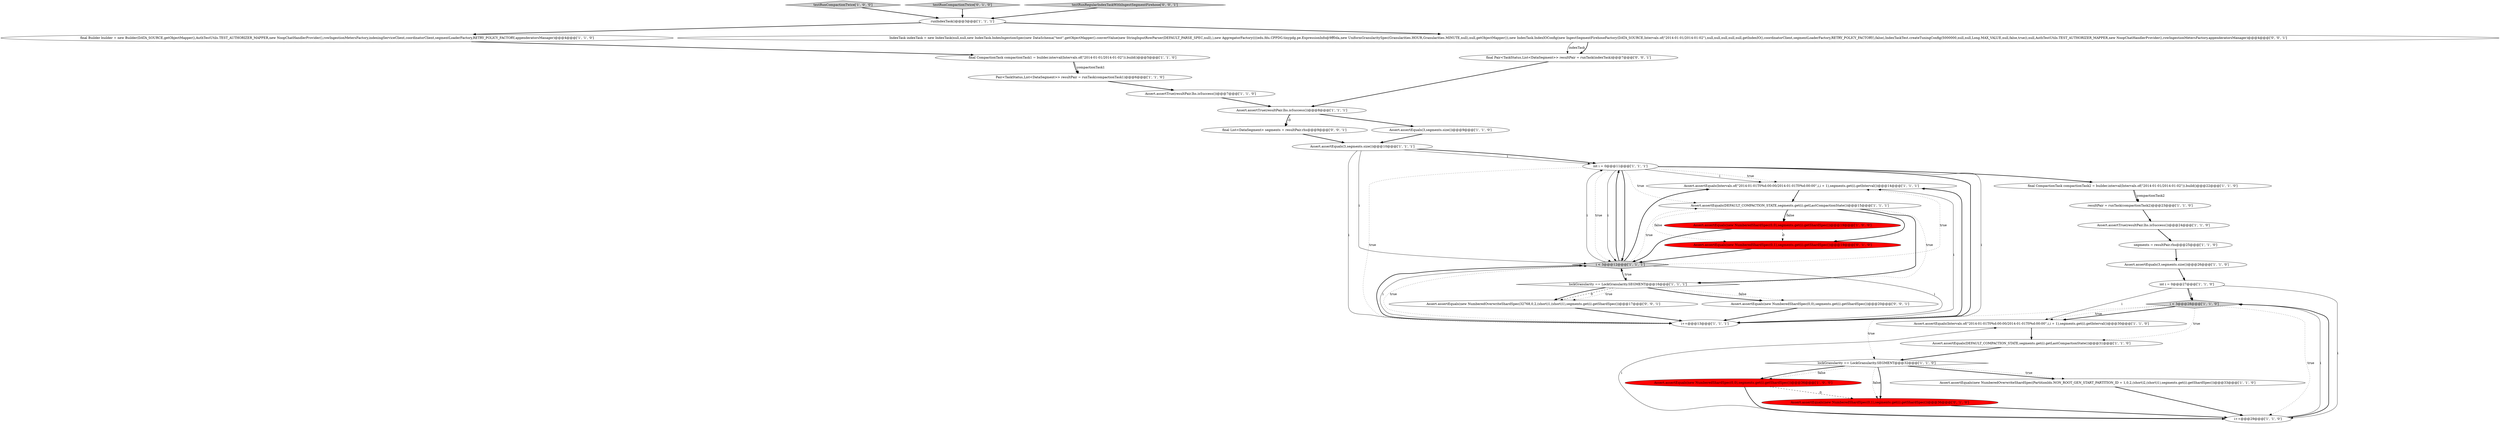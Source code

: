 digraph {
27 [style = filled, label = "segments = resultPair.rhs@@@25@@@['1', '1', '0']", fillcolor = white, shape = ellipse image = "AAA0AAABBB1BBB"];
9 [style = filled, label = "i < 3@@@28@@@['1', '1', '0']", fillcolor = lightgray, shape = diamond image = "AAA0AAABBB1BBB"];
7 [style = filled, label = "runIndexTask()@@@3@@@['1', '1', '1']", fillcolor = white, shape = ellipse image = "AAA0AAABBB1BBB"];
28 [style = filled, label = "int i = 0@@@27@@@['1', '1', '0']", fillcolor = white, shape = ellipse image = "AAA0AAABBB1BBB"];
24 [style = filled, label = "Assert.assertEquals(Intervals.of(\"2014-01-01T0%d:00:00/2014-01-01T0%d:00:00\",i,i + 1),segments.get(i).getInterval())@@@30@@@['1', '1', '0']", fillcolor = white, shape = ellipse image = "AAA0AAABBB1BBB"];
11 [style = filled, label = "final CompactionTask compactionTask1 = builder.interval(Intervals.of(\"2014-01-01/2014-01-02\")).build()@@@5@@@['1', '1', '0']", fillcolor = white, shape = ellipse image = "AAA0AAABBB1BBB"];
3 [style = filled, label = "Assert.assertEquals(DEFAULT_COMPACTION_STATE,segments.get(i).getLastCompactionState())@@@31@@@['1', '1', '0']", fillcolor = white, shape = ellipse image = "AAA0AAABBB1BBB"];
1 [style = filled, label = "lockGranularity == LockGranularity.SEGMENT@@@32@@@['1', '1', '0']", fillcolor = white, shape = diamond image = "AAA0AAABBB1BBB"];
26 [style = filled, label = "Assert.assertEquals(new NumberedShardSpec(0,0),segments.get(i).getShardSpec())@@@36@@@['1', '0', '0']", fillcolor = red, shape = ellipse image = "AAA1AAABBB1BBB"];
25 [style = filled, label = "testRunCompactionTwice['1', '0', '0']", fillcolor = lightgray, shape = diamond image = "AAA0AAABBB1BBB"];
8 [style = filled, label = "Assert.assertEquals(3,segments.size())@@@10@@@['1', '1', '1']", fillcolor = white, shape = ellipse image = "AAA0AAABBB1BBB"];
17 [style = filled, label = "Assert.assertEquals(Intervals.of(\"2014-01-01T0%d:00:00/2014-01-01T0%d:00:00\",i,i + 1),segments.get(i).getInterval())@@@14@@@['1', '1', '1']", fillcolor = white, shape = ellipse image = "AAA0AAABBB1BBB"];
4 [style = filled, label = "Assert.assertEquals(new NumberedOverwriteShardSpec(PartitionIds.NON_ROOT_GEN_START_PARTITION_ID + 1,0,2,(short)2,(short)1),segments.get(i).getShardSpec())@@@33@@@['1', '1', '0']", fillcolor = white, shape = ellipse image = "AAA0AAABBB1BBB"];
23 [style = filled, label = "int i = 0@@@11@@@['1', '1', '1']", fillcolor = white, shape = ellipse image = "AAA0AAABBB1BBB"];
2 [style = filled, label = "Assert.assertEquals(new NumberedShardSpec(0,0),segments.get(i).getShardSpec())@@@19@@@['1', '0', '0']", fillcolor = red, shape = ellipse image = "AAA1AAABBB1BBB"];
22 [style = filled, label = "i < 3@@@12@@@['1', '1', '1']", fillcolor = lightgray, shape = diamond image = "AAA0AAABBB1BBB"];
30 [style = filled, label = "testRunCompactionTwice['0', '1', '0']", fillcolor = lightgray, shape = diamond image = "AAA0AAABBB2BBB"];
37 [style = filled, label = "final List<DataSegment> segments = resultPair.rhs@@@9@@@['0', '0', '1']", fillcolor = white, shape = ellipse image = "AAA0AAABBB3BBB"];
21 [style = filled, label = "Assert.assertTrue(resultPair.lhs.isSuccess())@@@7@@@['1', '1', '0']", fillcolor = white, shape = ellipse image = "AAA0AAABBB1BBB"];
29 [style = filled, label = "Assert.assertEquals(new NumberedShardSpec(0,1),segments.get(i).getShardSpec())@@@36@@@['0', '1', '0']", fillcolor = red, shape = ellipse image = "AAA1AAABBB2BBB"];
6 [style = filled, label = "i++@@@29@@@['1', '1', '0']", fillcolor = white, shape = ellipse image = "AAA0AAABBB1BBB"];
20 [style = filled, label = "resultPair = runTask(compactionTask2)@@@23@@@['1', '1', '0']", fillcolor = white, shape = ellipse image = "AAA0AAABBB1BBB"];
14 [style = filled, label = "Assert.assertTrue(resultPair.lhs.isSuccess())@@@8@@@['1', '1', '1']", fillcolor = white, shape = ellipse image = "AAA0AAABBB1BBB"];
15 [style = filled, label = "Assert.assertEquals(DEFAULT_COMPACTION_STATE,segments.get(i).getLastCompactionState())@@@15@@@['1', '1', '1']", fillcolor = white, shape = ellipse image = "AAA0AAABBB1BBB"];
13 [style = filled, label = "Assert.assertTrue(resultPair.lhs.isSuccess())@@@24@@@['1', '1', '0']", fillcolor = white, shape = ellipse image = "AAA0AAABBB1BBB"];
16 [style = filled, label = "i++@@@13@@@['1', '1', '1']", fillcolor = white, shape = ellipse image = "AAA0AAABBB1BBB"];
18 [style = filled, label = "Assert.assertEquals(3,segments.size())@@@26@@@['1', '1', '0']", fillcolor = white, shape = ellipse image = "AAA0AAABBB1BBB"];
19 [style = filled, label = "final CompactionTask compactionTask2 = builder.interval(Intervals.of(\"2014-01-01/2014-01-02\")).build()@@@22@@@['1', '1', '0']", fillcolor = white, shape = ellipse image = "AAA0AAABBB1BBB"];
0 [style = filled, label = "lockGranularity == LockGranularity.SEGMENT@@@16@@@['1', '1', '1']", fillcolor = white, shape = diamond image = "AAA0AAABBB1BBB"];
5 [style = filled, label = "Assert.assertEquals(3,segments.size())@@@9@@@['1', '1', '0']", fillcolor = white, shape = ellipse image = "AAA0AAABBB1BBB"];
32 [style = filled, label = "final Pair<TaskStatus,List<DataSegment>> resultPair = runTask(indexTask)@@@7@@@['0', '0', '1']", fillcolor = white, shape = ellipse image = "AAA0AAABBB3BBB"];
12 [style = filled, label = "final Builder builder = new Builder(DATA_SOURCE,getObjectMapper(),AuthTestUtils.TEST_AUTHORIZER_MAPPER,new NoopChatHandlerProvider(),rowIngestionMetersFactory,indexingServiceClient,coordinatorClient,segmentLoaderFactory,RETRY_POLICY_FACTORY,appenderatorsManager)@@@4@@@['1', '1', '0']", fillcolor = white, shape = ellipse image = "AAA0AAABBB1BBB"];
31 [style = filled, label = "Assert.assertEquals(new NumberedShardSpec(0,1),segments.get(i).getShardSpec())@@@19@@@['0', '1', '0']", fillcolor = red, shape = ellipse image = "AAA1AAABBB2BBB"];
10 [style = filled, label = "Pair<TaskStatus,List<DataSegment>> resultPair = runTask(compactionTask1)@@@6@@@['1', '1', '0']", fillcolor = white, shape = ellipse image = "AAA0AAABBB1BBB"];
34 [style = filled, label = "testRunRegularIndexTaskWithIngestSegmentFirehose['0', '0', '1']", fillcolor = lightgray, shape = diamond image = "AAA0AAABBB3BBB"];
36 [style = filled, label = "IndexTask indexTask = new IndexTask(null,null,new IndexTask.IndexIngestionSpec(new DataSchema(\"test\",getObjectMapper().convertValue(new StringInputRowParser(DEFAULT_PARSE_SPEC,null),),new AggregatorFactory((((edu.fdu.CPPDG.tinypdg.pe.ExpressionInfo@9ff0da,new UniformGranularitySpec(Granularities.HOUR,Granularities.MINUTE,null),null,getObjectMapper()),new IndexTask.IndexIOConfig(new IngestSegmentFirehoseFactory(DATA_SOURCE,Intervals.of(\"2014-01-01/2014-01-02\"),null,null,null,null,null,getIndexIO(),coordinatorClient,segmentLoaderFactory,RETRY_POLICY_FACTORY),false),IndexTaskTest.createTuningConfig(5000000,null,null,Long.MAX_VALUE,null,false,true)),null,AuthTestUtils.TEST_AUTHORIZER_MAPPER,new NoopChatHandlerProvider(),rowIngestionMetersFactory,appenderatorsManager)@@@4@@@['0', '0', '1']", fillcolor = white, shape = ellipse image = "AAA0AAABBB3BBB"];
33 [style = filled, label = "Assert.assertEquals(new NumberedOverwriteShardSpec(32768,0,2,(short)1,(short)1),segments.get(i).getShardSpec())@@@17@@@['0', '0', '1']", fillcolor = white, shape = ellipse image = "AAA0AAABBB3BBB"];
35 [style = filled, label = "Assert.assertEquals(new NumberedShardSpec(0,0),segments.get(i).getShardSpec())@@@20@@@['0', '0', '1']", fillcolor = white, shape = ellipse image = "AAA0AAABBB3BBB"];
6->9 [style = solid, label="i"];
8->16 [style = solid, label="i"];
23->22 [style = dotted, label="true"];
28->6 [style = solid, label="i"];
23->17 [style = solid, label="i"];
28->9 [style = bold, label=""];
23->22 [style = solid, label="i"];
29->6 [style = bold, label=""];
23->22 [style = bold, label=""];
15->0 [style = bold, label=""];
22->16 [style = dotted, label="true"];
8->23 [style = solid, label="i"];
22->16 [style = solid, label="i"];
23->15 [style = dotted, label="true"];
23->17 [style = dotted, label="true"];
1->29 [style = dotted, label="false"];
0->35 [style = dotted, label="false"];
26->29 [style = dashed, label="0"];
9->24 [style = bold, label=""];
14->37 [style = bold, label=""];
1->4 [style = bold, label=""];
33->16 [style = bold, label=""];
8->23 [style = bold, label=""];
22->0 [style = dotted, label="true"];
19->20 [style = bold, label=""];
12->11 [style = bold, label=""];
1->4 [style = dotted, label="true"];
10->21 [style = bold, label=""];
16->17 [style = bold, label=""];
26->6 [style = bold, label=""];
25->7 [style = bold, label=""];
22->23 [style = bold, label=""];
18->28 [style = bold, label=""];
15->2 [style = dotted, label="false"];
9->24 [style = dotted, label="true"];
15->31 [style = bold, label=""];
36->32 [style = solid, label="indexTask"];
30->7 [style = bold, label=""];
0->33 [style = dashed, label="0"];
17->15 [style = bold, label=""];
22->17 [style = bold, label=""];
24->3 [style = bold, label=""];
9->3 [style = dotted, label="true"];
23->16 [style = dotted, label="true"];
27->18 [style = bold, label=""];
20->13 [style = bold, label=""];
14->37 [style = dashed, label="0"];
3->1 [style = bold, label=""];
28->24 [style = solid, label="i"];
32->14 [style = bold, label=""];
15->0 [style = dotted, label="true"];
1->26 [style = dotted, label="false"];
22->23 [style = solid, label="i"];
13->27 [style = bold, label=""];
11->10 [style = bold, label=""];
23->19 [style = bold, label=""];
9->1 [style = dotted, label="true"];
15->31 [style = dotted, label="false"];
1->29 [style = bold, label=""];
37->8 [style = bold, label=""];
22->15 [style = dotted, label="true"];
7->36 [style = bold, label=""];
21->14 [style = bold, label=""];
14->5 [style = bold, label=""];
5->8 [style = bold, label=""];
23->16 [style = bold, label=""];
15->2 [style = bold, label=""];
35->16 [style = bold, label=""];
31->22 [style = bold, label=""];
16->17 [style = solid, label="i"];
7->12 [style = bold, label=""];
4->6 [style = bold, label=""];
0->33 [style = dotted, label="true"];
8->22 [style = solid, label="i"];
11->10 [style = solid, label="compactionTask1"];
34->7 [style = bold, label=""];
36->32 [style = bold, label=""];
16->22 [style = solid, label="i"];
1->26 [style = bold, label=""];
16->22 [style = bold, label=""];
28->9 [style = solid, label="i"];
6->24 [style = solid, label="i"];
9->6 [style = dotted, label="true"];
23->16 [style = solid, label="i"];
2->31 [style = dashed, label="0"];
0->33 [style = bold, label=""];
0->22 [style = bold, label=""];
0->35 [style = bold, label=""];
22->17 [style = dotted, label="true"];
6->9 [style = bold, label=""];
2->22 [style = bold, label=""];
19->20 [style = solid, label="compactionTask2"];
}
